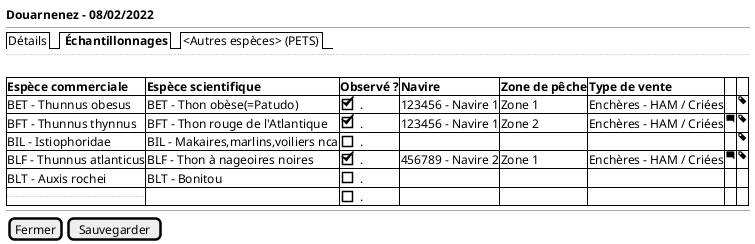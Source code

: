 @startsalt
{
  <b>Douarnenez - 08/02/2022
  --
  {/  Détails | <b> Échantillonnages | <Autres espèces> (PETS)}
  ..
  .
	{#

      <b>Espèce commerciale | <b>Espèce scientifique  | <b>Observé ? | <b>Navire | <b>Zone de pêche| <b>Type de vente | . | .
       BET - Thunnus obesus | BET - Thon obèse(=Patudo) | [X]. | 123456 - Navire 1 | Zone 1 | Enchères - HAM / Criées | . | <&tag>
       BFT - Thunnus thynnus | BFT - Thon rouge de l'Atlantique |  [X]. | 123456 - Navire 1 | Zone 2 | Enchères - HAM / Criées | <&comment-square> | <&tag>
       BIL - Istiophoridae | BIL - Makaires,marlins,voiliers nca | [ ]. | . | . | . | . | <&tag>
       BLF - Thunnus atlanticus | BLF - Thon à nageoires noires | [X]. | 456789 - Navire 2 | Zone 1 | Enchères - HAM / Criées | <&comment-square> | <&tag>
       BLT - Auxis rochei | BLT - Bonitou | [ ] . | . | . | . | . | .
       ... | . | [ ] . | . | . | . | . | .

    }
  --


  {
    [Fermer] | [Sauvegarder]
  }
}
@endsalt
